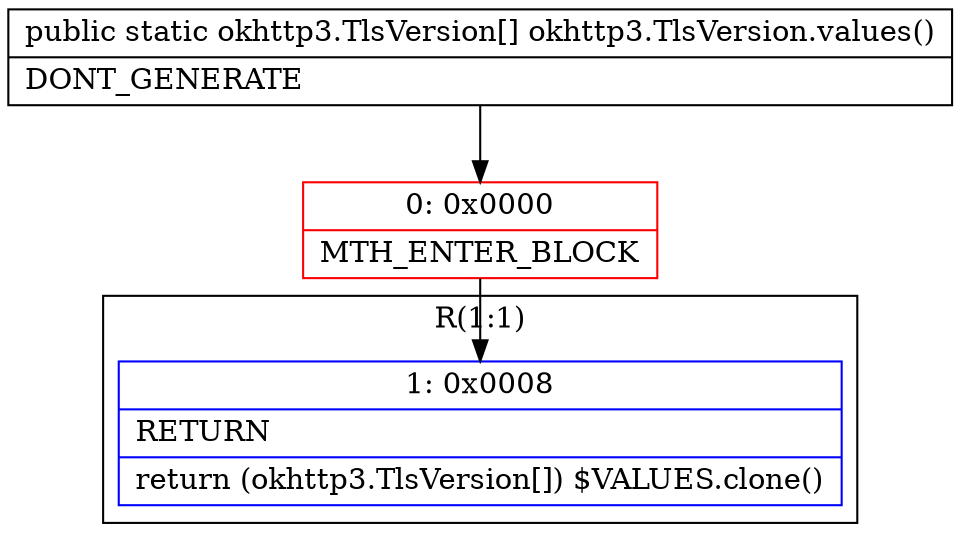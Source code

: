 digraph "CFG forokhttp3.TlsVersion.values()[Lokhttp3\/TlsVersion;" {
subgraph cluster_Region_1587307002 {
label = "R(1:1)";
node [shape=record,color=blue];
Node_1 [shape=record,label="{1\:\ 0x0008|RETURN\l|return (okhttp3.TlsVersion[]) $VALUES.clone()\l}"];
}
Node_0 [shape=record,color=red,label="{0\:\ 0x0000|MTH_ENTER_BLOCK\l}"];
MethodNode[shape=record,label="{public static okhttp3.TlsVersion[] okhttp3.TlsVersion.values()  | DONT_GENERATE\l}"];
MethodNode -> Node_0;
Node_0 -> Node_1;
}

